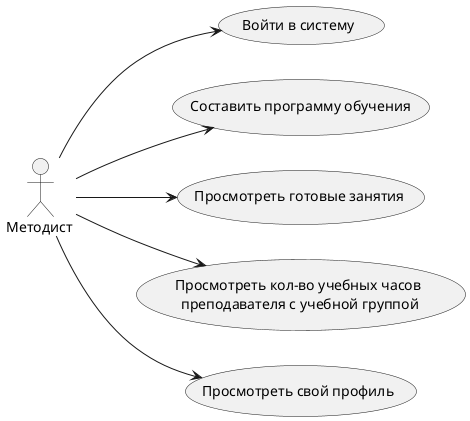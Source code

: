 @startuml Methodist.wsd

left to right direction

actor "Методист " as fc

usecase "Войти в систему" as UC1
usecase "Составить программу обучения" as UC2
usecase "Просмотреть готовые занятия" as UC3
usecase "Просмотреть кол-во учебных часов\n преподавателя с учебной группой" as UC4
usecase "Просмотреть свой профиль" as UC5

fc --> UC1
fc --> UC2
fc --> UC3
fc --> UC4
fc --> UC5

@enduml